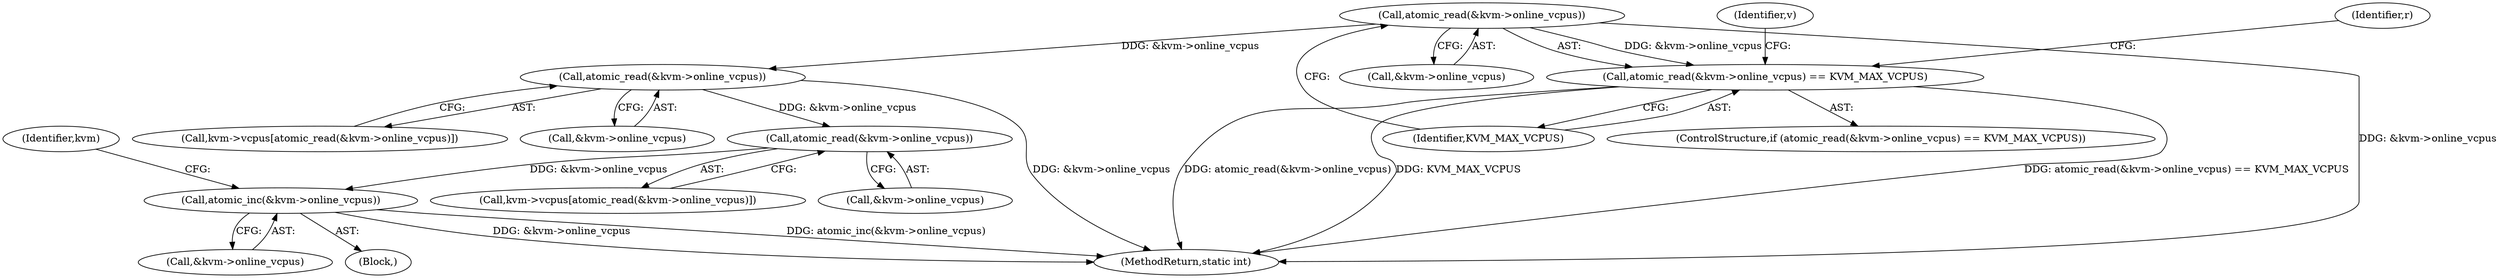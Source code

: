 digraph "0_linux_9c895160d25a76c21b65bad141b08e8d4f99afef_0@API" {
"1000150" [label="(Call,atomic_read(&kvm->online_vcpus))"];
"1000149" [label="(Call,atomic_read(&kvm->online_vcpus) == KVM_MAX_VCPUS)"];
"1000179" [label="(Call,atomic_read(&kvm->online_vcpus))"];
"1000203" [label="(Call,atomic_read(&kvm->online_vcpus))"];
"1000210" [label="(Call,atomic_inc(&kvm->online_vcpus))"];
"1000211" [label="(Call,&kvm->online_vcpus)"];
"1000179" [label="(Call,atomic_read(&kvm->online_vcpus))"];
"1000180" [label="(Call,&kvm->online_vcpus)"];
"1000233" [label="(MethodReturn,static int)"];
"1000155" [label="(Identifier,KVM_MAX_VCPUS)"];
"1000104" [label="(Block,)"];
"1000175" [label="(Call,kvm->vcpus[atomic_read(&kvm->online_vcpus)])"];
"1000204" [label="(Call,&kvm->online_vcpus)"];
"1000210" [label="(Call,atomic_inc(&kvm->online_vcpus))"];
"1000165" [label="(Identifier,v)"];
"1000218" [label="(Identifier,kvm)"];
"1000150" [label="(Call,atomic_read(&kvm->online_vcpus))"];
"1000158" [label="(Identifier,r)"];
"1000199" [label="(Call,kvm->vcpus[atomic_read(&kvm->online_vcpus)])"];
"1000151" [label="(Call,&kvm->online_vcpus)"];
"1000148" [label="(ControlStructure,if (atomic_read(&kvm->online_vcpus) == KVM_MAX_VCPUS))"];
"1000149" [label="(Call,atomic_read(&kvm->online_vcpus) == KVM_MAX_VCPUS)"];
"1000203" [label="(Call,atomic_read(&kvm->online_vcpus))"];
"1000150" -> "1000149"  [label="AST: "];
"1000150" -> "1000151"  [label="CFG: "];
"1000151" -> "1000150"  [label="AST: "];
"1000155" -> "1000150"  [label="CFG: "];
"1000150" -> "1000233"  [label="DDG: &kvm->online_vcpus"];
"1000150" -> "1000149"  [label="DDG: &kvm->online_vcpus"];
"1000150" -> "1000179"  [label="DDG: &kvm->online_vcpus"];
"1000149" -> "1000148"  [label="AST: "];
"1000149" -> "1000155"  [label="CFG: "];
"1000155" -> "1000149"  [label="AST: "];
"1000158" -> "1000149"  [label="CFG: "];
"1000165" -> "1000149"  [label="CFG: "];
"1000149" -> "1000233"  [label="DDG: KVM_MAX_VCPUS"];
"1000149" -> "1000233"  [label="DDG: atomic_read(&kvm->online_vcpus) == KVM_MAX_VCPUS"];
"1000149" -> "1000233"  [label="DDG: atomic_read(&kvm->online_vcpus)"];
"1000179" -> "1000175"  [label="AST: "];
"1000179" -> "1000180"  [label="CFG: "];
"1000180" -> "1000179"  [label="AST: "];
"1000175" -> "1000179"  [label="CFG: "];
"1000179" -> "1000233"  [label="DDG: &kvm->online_vcpus"];
"1000179" -> "1000203"  [label="DDG: &kvm->online_vcpus"];
"1000203" -> "1000199"  [label="AST: "];
"1000203" -> "1000204"  [label="CFG: "];
"1000204" -> "1000203"  [label="AST: "];
"1000199" -> "1000203"  [label="CFG: "];
"1000203" -> "1000210"  [label="DDG: &kvm->online_vcpus"];
"1000210" -> "1000104"  [label="AST: "];
"1000210" -> "1000211"  [label="CFG: "];
"1000211" -> "1000210"  [label="AST: "];
"1000218" -> "1000210"  [label="CFG: "];
"1000210" -> "1000233"  [label="DDG: atomic_inc(&kvm->online_vcpus)"];
"1000210" -> "1000233"  [label="DDG: &kvm->online_vcpus"];
}
